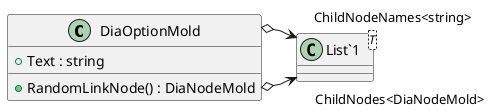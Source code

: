 @startuml
class DiaOptionMold {
    + Text : string
    + RandomLinkNode() : DiaNodeMold
}
class "List`1"<T> {
}
DiaOptionMold o-> "ChildNodes<DiaNodeMold>" "List`1"
DiaOptionMold o-> "ChildNodeNames<string>" "List`1"
@enduml

